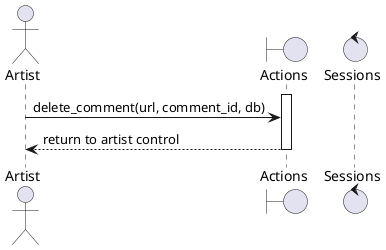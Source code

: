 @startuml delete_comment
actor Artist
boundary "Actions" as actions
control "Sessions" as sessions
activate actions
Artist -> actions: delete_comment(url, comment_id, db)
actions --> Artist: return to artist control
deactivate actions
@enduml

